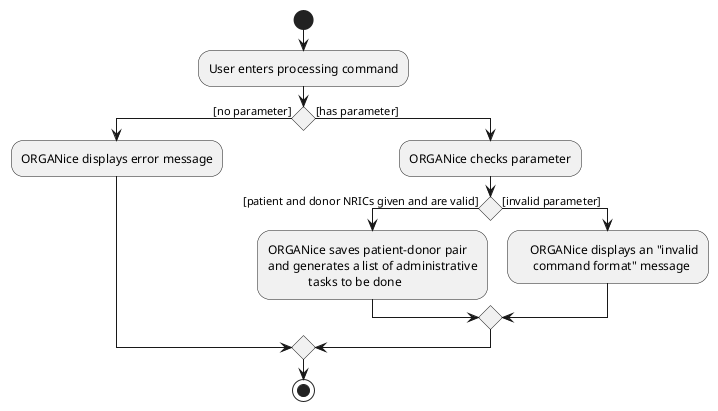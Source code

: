 @startuml

start
:User enters processing command;
if () then ([no parameter])
    :ORGANice displays error message;
else ([has parameter])
    :ORGANice checks parameter;
    if () then ([patient and donor NRICs given and are valid])
        :ORGANice saves patient-donor pair
        and generates a list of administrative
                     tasks to be done;
    else ([invalid parameter])
        :    ORGANice displays an "invalid
             command format" message;
    endif
endif
stop
@enduml

